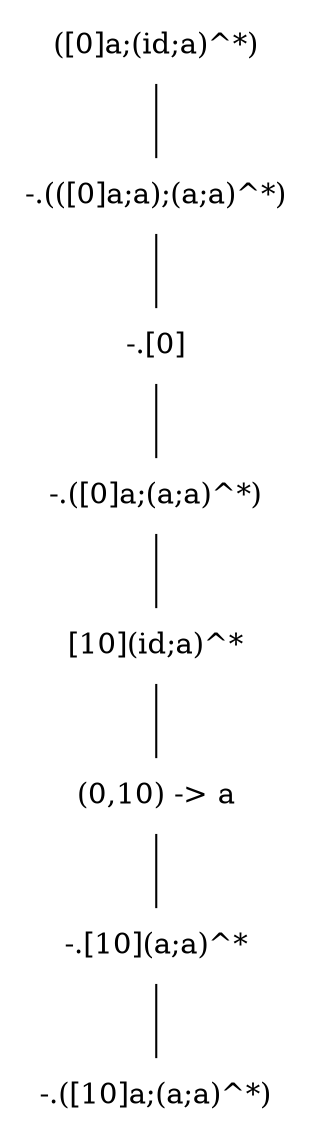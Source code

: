 graph {
node[shape="plaintext"]
N0x7fb225006568[label="([0]a;(id;a)^*)"];
N0x7fb2250069f8[label="-.(([0]a;a);(a;a)^*)"];
N0x7fb225006a68[label="-.[0]"];
N0x7fb225006728[label="-.([0]a;(a;a)^*)"];
N0x7fb224729df8[label="[10](id;a)^*"];
N0x7fb224729ed8[label="(0,10) -> a"];
N0x7fb224729f48[label="-.[10](a;a)^*"];
N0x7fb224729fb8[label="-.([10]a;(a;a)^*)"];
N0x7fb224729f48 -- N0x7fb224729fb8;
N0x7fb224729ed8 -- N0x7fb224729f48;
N0x7fb224729df8 -- N0x7fb224729ed8;
N0x7fb225006728 -- N0x7fb224729df8;
N0x7fb225006a68 -- N0x7fb225006728;
N0x7fb2250069f8 -- N0x7fb225006a68;
N0x7fb225006568 -- N0x7fb2250069f8;
}
